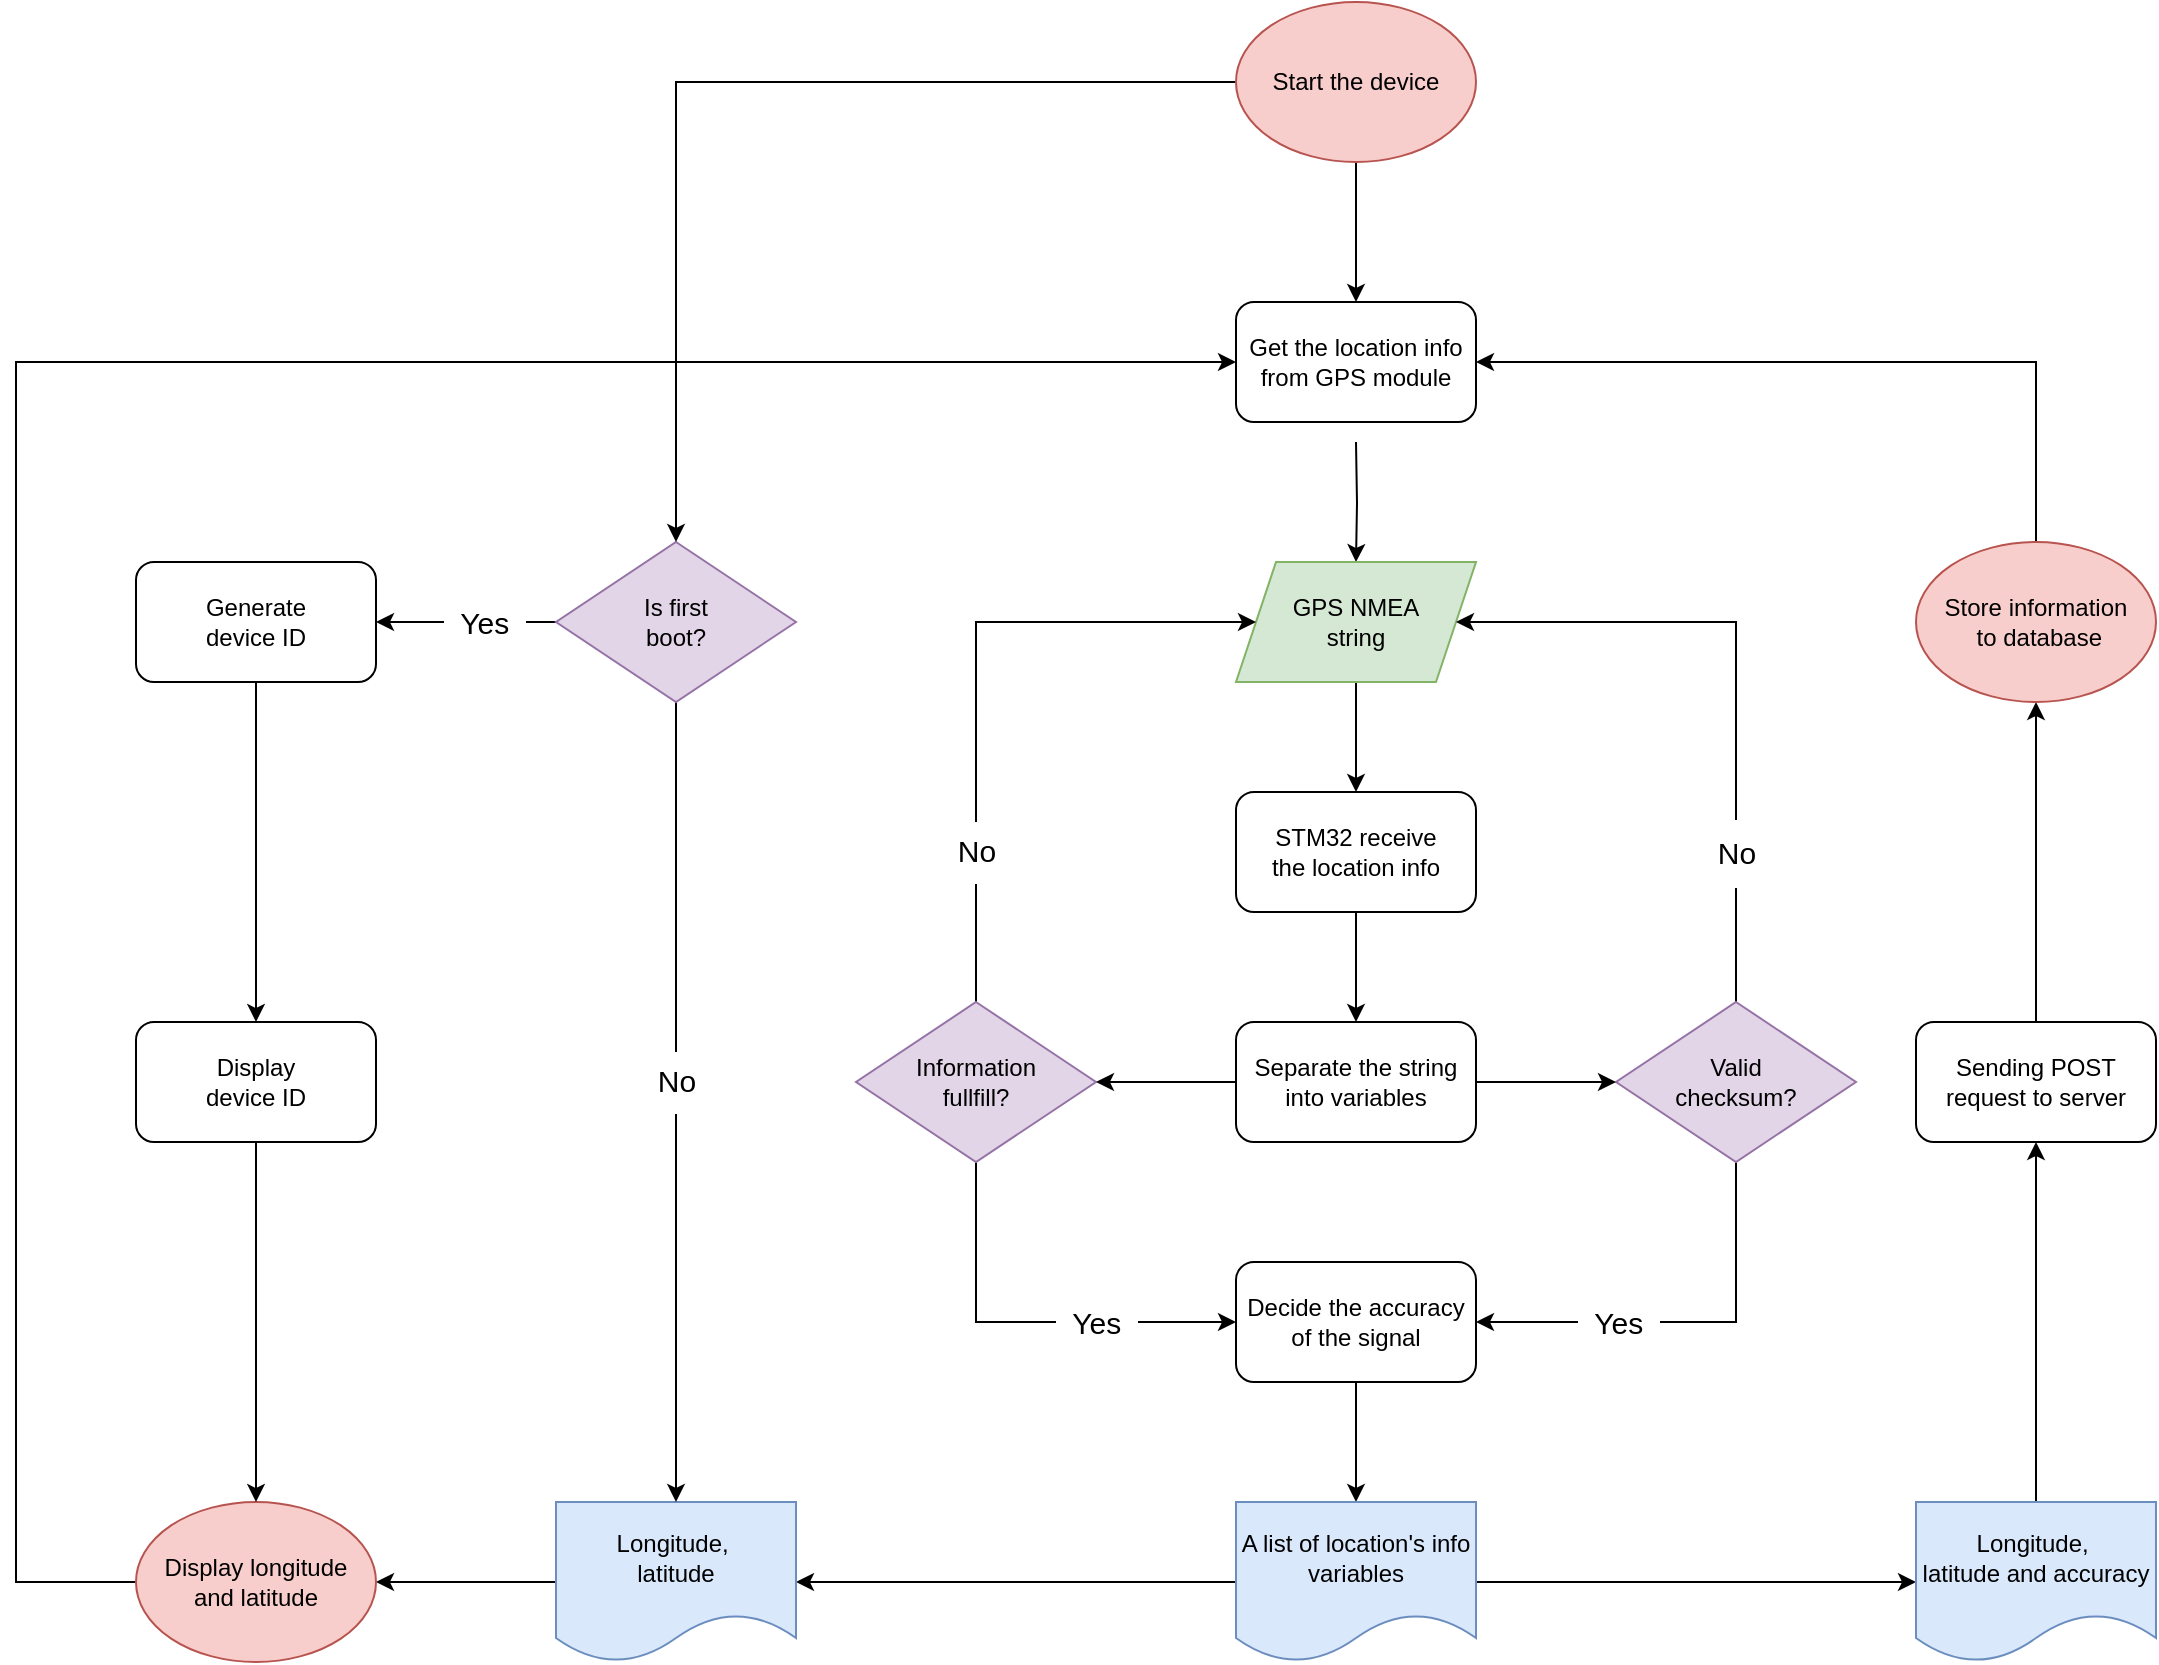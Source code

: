 <mxfile version="24.4.4" type="github">
  <diagram id="C5RBs43oDa-KdzZeNtuy" name="Page-1">
    <mxGraphModel dx="2965" dy="1102" grid="1" gridSize="10" guides="1" tooltips="1" connect="1" arrows="1" fold="1" page="1" pageScale="1" pageWidth="827" pageHeight="1169" math="0" shadow="0">
      <root>
        <mxCell id="WIyWlLk6GJQsqaUBKTNV-0" />
        <mxCell id="WIyWlLk6GJQsqaUBKTNV-1" parent="WIyWlLk6GJQsqaUBKTNV-0" />
        <mxCell id="QY73PnqL0mvaGSdbM-cA-14" value="" style="edgeStyle=orthogonalEdgeStyle;rounded=0;orthogonalLoop=1;jettySize=auto;html=1;" edge="1" parent="WIyWlLk6GJQsqaUBKTNV-1" target="QY73PnqL0mvaGSdbM-cA-1">
          <mxGeometry relative="1" as="geometry">
            <mxPoint x="360" y="410.0" as="sourcePoint" />
          </mxGeometry>
        </mxCell>
        <mxCell id="QY73PnqL0mvaGSdbM-cA-37" style="edgeStyle=orthogonalEdgeStyle;rounded=0;orthogonalLoop=1;jettySize=auto;html=1;entryX=1;entryY=0.5;entryDx=0;entryDy=0;" edge="1" parent="WIyWlLk6GJQsqaUBKTNV-1" source="QY73PnqL0mvaGSdbM-cA-40" target="QY73PnqL0mvaGSdbM-cA-36">
          <mxGeometry relative="1" as="geometry">
            <Array as="points">
              <mxPoint x="-120" y="500" />
              <mxPoint x="-120" y="500" />
            </Array>
          </mxGeometry>
        </mxCell>
        <mxCell id="QY73PnqL0mvaGSdbM-cA-43" value="&lt;p style=&quot;line-height: 80%;&quot;&gt;&lt;/p&gt;&lt;font style=&quot;font-size: 15px;&quot;&gt;&amp;nbsp; Yes&amp;nbsp;&amp;nbsp; &lt;br&gt;&lt;/font&gt;&lt;p&gt;&lt;/p&gt;" style="edgeLabel;html=1;align=center;verticalAlign=middle;resizable=0;points=[];" vertex="1" connectable="0" parent="QY73PnqL0mvaGSdbM-cA-37">
          <mxGeometry x="-0.25" y="2" relative="1" as="geometry">
            <mxPoint x="-2" y="-2" as="offset" />
          </mxGeometry>
        </mxCell>
        <mxCell id="QY73PnqL0mvaGSdbM-cA-7" value="" style="edgeStyle=orthogonalEdgeStyle;rounded=0;orthogonalLoop=1;jettySize=auto;html=1;" edge="1" parent="WIyWlLk6GJQsqaUBKTNV-1" source="QY73PnqL0mvaGSdbM-cA-1" target="QY73PnqL0mvaGSdbM-cA-6">
          <mxGeometry relative="1" as="geometry" />
        </mxCell>
        <mxCell id="QY73PnqL0mvaGSdbM-cA-1" value="&lt;div&gt;GPS NMEA&lt;/div&gt;&lt;div&gt;string&lt;br&gt;&lt;/div&gt;" style="shape=parallelogram;perimeter=parallelogramPerimeter;whiteSpace=wrap;html=1;fixedSize=1;fillColor=#d5e8d4;strokeColor=#82b366;" vertex="1" parent="WIyWlLk6GJQsqaUBKTNV-1">
          <mxGeometry x="300" y="470" width="120" height="60" as="geometry" />
        </mxCell>
        <mxCell id="QY73PnqL0mvaGSdbM-cA-10" style="edgeStyle=orthogonalEdgeStyle;rounded=0;orthogonalLoop=1;jettySize=auto;html=1;entryX=1;entryY=0.5;entryDx=0;entryDy=0;" edge="1" parent="WIyWlLk6GJQsqaUBKTNV-1" source="QY73PnqL0mvaGSdbM-cA-4" target="QY73PnqL0mvaGSdbM-cA-1">
          <mxGeometry relative="1" as="geometry">
            <Array as="points">
              <mxPoint x="550" y="500" />
            </Array>
          </mxGeometry>
        </mxCell>
        <mxCell id="QY73PnqL0mvaGSdbM-cA-11" value="&lt;p style=&quot;line-height: 80%;&quot;&gt;&lt;/p&gt;&lt;div style=&quot;font-size: 15px; line-height: 80%;&quot;&gt;No&lt;/div&gt;&lt;p&gt;&lt;/p&gt;" style="edgeLabel;html=1;align=center;verticalAlign=middle;resizable=0;points=[];" vertex="1" connectable="0" parent="QY73PnqL0mvaGSdbM-cA-10">
          <mxGeometry x="-0.688" y="-2" relative="1" as="geometry">
            <mxPoint x="-2" y="-24" as="offset" />
          </mxGeometry>
        </mxCell>
        <mxCell id="QY73PnqL0mvaGSdbM-cA-32" style="edgeStyle=orthogonalEdgeStyle;rounded=0;orthogonalLoop=1;jettySize=auto;html=1;entryX=1;entryY=0.5;entryDx=0;entryDy=0;" edge="1" parent="WIyWlLk6GJQsqaUBKTNV-1" source="QY73PnqL0mvaGSdbM-cA-4" target="QY73PnqL0mvaGSdbM-cA-24">
          <mxGeometry relative="1" as="geometry">
            <Array as="points">
              <mxPoint x="550" y="850" />
            </Array>
          </mxGeometry>
        </mxCell>
        <mxCell id="QY73PnqL0mvaGSdbM-cA-34" value="&lt;font style=&quot;font-size: 15px;&quot;&gt;&amp;nbsp; Yes&amp;nbsp;&amp;nbsp; &lt;br&gt;&lt;/font&gt;" style="edgeLabel;html=1;align=center;verticalAlign=middle;resizable=0;points=[];" vertex="1" connectable="0" parent="QY73PnqL0mvaGSdbM-cA-32">
          <mxGeometry x="0.424" relative="1" as="geometry">
            <mxPoint x="10" as="offset" />
          </mxGeometry>
        </mxCell>
        <mxCell id="QY73PnqL0mvaGSdbM-cA-4" value="&lt;div&gt;Valid&lt;/div&gt;&lt;div&gt;checksum?&lt;br&gt;&lt;/div&gt;" style="rhombus;whiteSpace=wrap;html=1;fillColor=#e1d5e7;strokeColor=#9673a6;" vertex="1" parent="WIyWlLk6GJQsqaUBKTNV-1">
          <mxGeometry x="490" y="690" width="120" height="80" as="geometry" />
        </mxCell>
        <mxCell id="QY73PnqL0mvaGSdbM-cA-8" style="edgeStyle=orthogonalEdgeStyle;rounded=0;orthogonalLoop=1;jettySize=auto;html=1;entryX=0;entryY=0.5;entryDx=0;entryDy=0;" edge="1" parent="WIyWlLk6GJQsqaUBKTNV-1" source="QY73PnqL0mvaGSdbM-cA-5" target="QY73PnqL0mvaGSdbM-cA-1">
          <mxGeometry relative="1" as="geometry">
            <Array as="points">
              <mxPoint x="170" y="500" />
            </Array>
          </mxGeometry>
        </mxCell>
        <mxCell id="QY73PnqL0mvaGSdbM-cA-12" value="&lt;p style=&quot;line-height: 80%;&quot;&gt;&lt;font style=&quot;font-size: 15px;&quot;&gt;No&lt;/font&gt;&lt;/p&gt;" style="edgeLabel;html=1;align=center;verticalAlign=middle;resizable=0;points=[];" vertex="1" connectable="0" parent="QY73PnqL0mvaGSdbM-cA-8">
          <mxGeometry x="-0.634" relative="1" as="geometry">
            <mxPoint y="-15" as="offset" />
          </mxGeometry>
        </mxCell>
        <mxCell id="QY73PnqL0mvaGSdbM-cA-31" style="edgeStyle=orthogonalEdgeStyle;rounded=0;orthogonalLoop=1;jettySize=auto;html=1;entryX=0;entryY=0.5;entryDx=0;entryDy=0;" edge="1" parent="WIyWlLk6GJQsqaUBKTNV-1" source="QY73PnqL0mvaGSdbM-cA-5" target="QY73PnqL0mvaGSdbM-cA-24">
          <mxGeometry relative="1" as="geometry">
            <Array as="points">
              <mxPoint x="170" y="850" />
            </Array>
          </mxGeometry>
        </mxCell>
        <mxCell id="QY73PnqL0mvaGSdbM-cA-33" value="&lt;font style=&quot;font-size: 15px;&quot;&gt;&amp;nbsp; Yes&amp;nbsp;&amp;nbsp; &lt;br&gt;&lt;/font&gt;" style="edgeLabel;html=1;align=center;verticalAlign=middle;resizable=0;points=[];" vertex="1" connectable="0" parent="QY73PnqL0mvaGSdbM-cA-31">
          <mxGeometry x="0.229" y="-1" relative="1" as="geometry">
            <mxPoint x="11" y="-1" as="offset" />
          </mxGeometry>
        </mxCell>
        <mxCell id="QY73PnqL0mvaGSdbM-cA-5" value="&lt;div&gt;Information&lt;/div&gt;&lt;div&gt;fullfill?&lt;br&gt;&lt;/div&gt;" style="rhombus;whiteSpace=wrap;html=1;fillColor=#e1d5e7;strokeColor=#9673a6;" vertex="1" parent="WIyWlLk6GJQsqaUBKTNV-1">
          <mxGeometry x="110" y="690" width="120" height="80" as="geometry" />
        </mxCell>
        <mxCell id="QY73PnqL0mvaGSdbM-cA-21" value="" style="edgeStyle=orthogonalEdgeStyle;rounded=0;orthogonalLoop=1;jettySize=auto;html=1;" edge="1" parent="WIyWlLk6GJQsqaUBKTNV-1" source="QY73PnqL0mvaGSdbM-cA-6" target="QY73PnqL0mvaGSdbM-cA-13">
          <mxGeometry relative="1" as="geometry" />
        </mxCell>
        <mxCell id="QY73PnqL0mvaGSdbM-cA-6" value="&lt;div&gt;STM32 receive&lt;/div&gt;&lt;div&gt;the location info&lt;br&gt;&lt;/div&gt;" style="rounded=1;whiteSpace=wrap;html=1;" vertex="1" parent="WIyWlLk6GJQsqaUBKTNV-1">
          <mxGeometry x="300" y="585" width="120" height="60" as="geometry" />
        </mxCell>
        <mxCell id="QY73PnqL0mvaGSdbM-cA-22" value="" style="edgeStyle=orthogonalEdgeStyle;rounded=0;orthogonalLoop=1;jettySize=auto;html=1;" edge="1" parent="WIyWlLk6GJQsqaUBKTNV-1" source="QY73PnqL0mvaGSdbM-cA-13" target="QY73PnqL0mvaGSdbM-cA-5">
          <mxGeometry relative="1" as="geometry" />
        </mxCell>
        <mxCell id="QY73PnqL0mvaGSdbM-cA-23" value="" style="edgeStyle=orthogonalEdgeStyle;rounded=0;orthogonalLoop=1;jettySize=auto;html=1;" edge="1" parent="WIyWlLk6GJQsqaUBKTNV-1" source="QY73PnqL0mvaGSdbM-cA-13" target="QY73PnqL0mvaGSdbM-cA-4">
          <mxGeometry relative="1" as="geometry" />
        </mxCell>
        <mxCell id="QY73PnqL0mvaGSdbM-cA-13" value="Separate the string into variables" style="rounded=1;whiteSpace=wrap;html=1;" vertex="1" parent="WIyWlLk6GJQsqaUBKTNV-1">
          <mxGeometry x="300" y="700" width="120" height="60" as="geometry" />
        </mxCell>
        <mxCell id="QY73PnqL0mvaGSdbM-cA-29" value="" style="edgeStyle=orthogonalEdgeStyle;rounded=0;orthogonalLoop=1;jettySize=auto;html=1;" edge="1" parent="WIyWlLk6GJQsqaUBKTNV-1" source="QY73PnqL0mvaGSdbM-cA-24" target="QY73PnqL0mvaGSdbM-cA-28">
          <mxGeometry relative="1" as="geometry" />
        </mxCell>
        <mxCell id="QY73PnqL0mvaGSdbM-cA-24" value="Decide the accuracy of the signal" style="rounded=1;whiteSpace=wrap;html=1;" vertex="1" parent="WIyWlLk6GJQsqaUBKTNV-1">
          <mxGeometry x="300" y="820" width="120" height="60" as="geometry" />
        </mxCell>
        <mxCell id="QY73PnqL0mvaGSdbM-cA-39" style="edgeStyle=orthogonalEdgeStyle;rounded=0;orthogonalLoop=1;jettySize=auto;html=1;entryX=1;entryY=0.5;entryDx=0;entryDy=0;" edge="1" parent="WIyWlLk6GJQsqaUBKTNV-1" source="QY73PnqL0mvaGSdbM-cA-28" target="QY73PnqL0mvaGSdbM-cA-35">
          <mxGeometry relative="1" as="geometry" />
        </mxCell>
        <mxCell id="QY73PnqL0mvaGSdbM-cA-52" style="edgeStyle=orthogonalEdgeStyle;rounded=0;orthogonalLoop=1;jettySize=auto;html=1;entryX=0;entryY=0.5;entryDx=0;entryDy=0;" edge="1" parent="WIyWlLk6GJQsqaUBKTNV-1" source="QY73PnqL0mvaGSdbM-cA-28" target="QY73PnqL0mvaGSdbM-cA-51">
          <mxGeometry relative="1" as="geometry" />
        </mxCell>
        <mxCell id="QY73PnqL0mvaGSdbM-cA-28" value="A list of location&#39;s info variables" style="shape=document;whiteSpace=wrap;html=1;boundedLbl=1;fillColor=#dae8fc;strokeColor=#6c8ebf;" vertex="1" parent="WIyWlLk6GJQsqaUBKTNV-1">
          <mxGeometry x="300" y="940" width="120" height="80" as="geometry" />
        </mxCell>
        <mxCell id="QY73PnqL0mvaGSdbM-cA-45" style="edgeStyle=orthogonalEdgeStyle;rounded=0;orthogonalLoop=1;jettySize=auto;html=1;entryX=1;entryY=0.5;entryDx=0;entryDy=0;" edge="1" parent="WIyWlLk6GJQsqaUBKTNV-1" source="QY73PnqL0mvaGSdbM-cA-35" target="QY73PnqL0mvaGSdbM-cA-44">
          <mxGeometry relative="1" as="geometry" />
        </mxCell>
        <mxCell id="QY73PnqL0mvaGSdbM-cA-35" value="&lt;div&gt;Longitude,&amp;nbsp;&lt;/div&gt;&lt;div&gt;latitude&lt;/div&gt;" style="shape=document;whiteSpace=wrap;html=1;boundedLbl=1;fillColor=#dae8fc;strokeColor=#6c8ebf;" vertex="1" parent="WIyWlLk6GJQsqaUBKTNV-1">
          <mxGeometry x="-40" y="940" width="120" height="80" as="geometry" />
        </mxCell>
        <mxCell id="QY73PnqL0mvaGSdbM-cA-47" style="edgeStyle=orthogonalEdgeStyle;rounded=0;orthogonalLoop=1;jettySize=auto;html=1;entryX=0.5;entryY=0;entryDx=0;entryDy=0;" edge="1" parent="WIyWlLk6GJQsqaUBKTNV-1" source="QY73PnqL0mvaGSdbM-cA-36" target="QY73PnqL0mvaGSdbM-cA-46">
          <mxGeometry relative="1" as="geometry" />
        </mxCell>
        <mxCell id="QY73PnqL0mvaGSdbM-cA-36" value="&lt;div&gt;Generate&lt;/div&gt;&lt;div&gt;device ID&lt;br&gt;&lt;/div&gt;" style="rounded=1;whiteSpace=wrap;html=1;" vertex="1" parent="WIyWlLk6GJQsqaUBKTNV-1">
          <mxGeometry x="-250" y="470" width="120" height="60" as="geometry" />
        </mxCell>
        <mxCell id="QY73PnqL0mvaGSdbM-cA-49" style="edgeStyle=orthogonalEdgeStyle;rounded=0;orthogonalLoop=1;jettySize=auto;html=1;entryX=0.5;entryY=0;entryDx=0;entryDy=0;" edge="1" parent="WIyWlLk6GJQsqaUBKTNV-1" source="QY73PnqL0mvaGSdbM-cA-40" target="QY73PnqL0mvaGSdbM-cA-35">
          <mxGeometry relative="1" as="geometry" />
        </mxCell>
        <mxCell id="QY73PnqL0mvaGSdbM-cA-50" value="&lt;p style=&quot;line-height: 80%;&quot;&gt;&lt;font style=&quot;font-size: 15px;&quot;&gt;No&lt;/font&gt;&lt;/p&gt;" style="edgeLabel;html=1;align=center;verticalAlign=middle;resizable=0;points=[];" vertex="1" connectable="0" parent="QY73PnqL0mvaGSdbM-cA-49">
          <mxGeometry x="-0.06" y="1" relative="1" as="geometry">
            <mxPoint x="-1" y="2" as="offset" />
          </mxGeometry>
        </mxCell>
        <mxCell id="QY73PnqL0mvaGSdbM-cA-40" value="&lt;div&gt;Is first&lt;/div&gt;&lt;div&gt;boot?&lt;br&gt;&lt;/div&gt;" style="rhombus;whiteSpace=wrap;html=1;fillColor=#e1d5e7;strokeColor=#9673a6;" vertex="1" parent="WIyWlLk6GJQsqaUBKTNV-1">
          <mxGeometry x="-40" y="460" width="120" height="80" as="geometry" />
        </mxCell>
        <mxCell id="QY73PnqL0mvaGSdbM-cA-63" style="edgeStyle=orthogonalEdgeStyle;rounded=0;orthogonalLoop=1;jettySize=auto;html=1;entryX=0;entryY=0.5;entryDx=0;entryDy=0;" edge="1" parent="WIyWlLk6GJQsqaUBKTNV-1" source="QY73PnqL0mvaGSdbM-cA-44" target="QY73PnqL0mvaGSdbM-cA-59">
          <mxGeometry relative="1" as="geometry">
            <Array as="points">
              <mxPoint x="-310" y="980" />
              <mxPoint x="-310" y="370" />
            </Array>
          </mxGeometry>
        </mxCell>
        <mxCell id="QY73PnqL0mvaGSdbM-cA-44" value="&lt;div&gt;Display longitude&lt;/div&gt;&lt;div&gt;and latitude&lt;br&gt;&lt;/div&gt;" style="ellipse;whiteSpace=wrap;html=1;fillColor=#f8cecc;strokeColor=#b85450;" vertex="1" parent="WIyWlLk6GJQsqaUBKTNV-1">
          <mxGeometry x="-250" y="940" width="120" height="80" as="geometry" />
        </mxCell>
        <mxCell id="QY73PnqL0mvaGSdbM-cA-48" style="edgeStyle=orthogonalEdgeStyle;rounded=0;orthogonalLoop=1;jettySize=auto;html=1;entryX=0.5;entryY=0;entryDx=0;entryDy=0;" edge="1" parent="WIyWlLk6GJQsqaUBKTNV-1" source="QY73PnqL0mvaGSdbM-cA-46" target="QY73PnqL0mvaGSdbM-cA-44">
          <mxGeometry relative="1" as="geometry" />
        </mxCell>
        <mxCell id="QY73PnqL0mvaGSdbM-cA-46" value="&lt;div&gt;Display&lt;/div&gt;&lt;div&gt;device ID&lt;br&gt;&lt;/div&gt;" style="rounded=1;whiteSpace=wrap;html=1;" vertex="1" parent="WIyWlLk6GJQsqaUBKTNV-1">
          <mxGeometry x="-250" y="700" width="120" height="60" as="geometry" />
        </mxCell>
        <mxCell id="QY73PnqL0mvaGSdbM-cA-54" style="edgeStyle=orthogonalEdgeStyle;rounded=0;orthogonalLoop=1;jettySize=auto;html=1;entryX=0.5;entryY=1;entryDx=0;entryDy=0;" edge="1" parent="WIyWlLk6GJQsqaUBKTNV-1" source="QY73PnqL0mvaGSdbM-cA-51" target="QY73PnqL0mvaGSdbM-cA-53">
          <mxGeometry relative="1" as="geometry" />
        </mxCell>
        <mxCell id="QY73PnqL0mvaGSdbM-cA-51" value="&lt;div&gt;Longitude,&amp;nbsp;&lt;/div&gt;&lt;div&gt;latitude and accuracy&lt;br&gt;&lt;/div&gt;" style="shape=document;whiteSpace=wrap;html=1;boundedLbl=1;fillColor=#dae8fc;strokeColor=#6c8ebf;" vertex="1" parent="WIyWlLk6GJQsqaUBKTNV-1">
          <mxGeometry x="640" y="940" width="120" height="80" as="geometry" />
        </mxCell>
        <mxCell id="QY73PnqL0mvaGSdbM-cA-57" style="edgeStyle=orthogonalEdgeStyle;rounded=0;orthogonalLoop=1;jettySize=auto;html=1;entryX=0.5;entryY=1;entryDx=0;entryDy=0;" edge="1" parent="WIyWlLk6GJQsqaUBKTNV-1" source="QY73PnqL0mvaGSdbM-cA-53" target="QY73PnqL0mvaGSdbM-cA-56">
          <mxGeometry relative="1" as="geometry" />
        </mxCell>
        <mxCell id="QY73PnqL0mvaGSdbM-cA-53" value="Sending POST request to server" style="rounded=1;whiteSpace=wrap;html=1;" vertex="1" parent="WIyWlLk6GJQsqaUBKTNV-1">
          <mxGeometry x="640" y="700" width="120" height="60" as="geometry" />
        </mxCell>
        <mxCell id="QY73PnqL0mvaGSdbM-cA-62" style="edgeStyle=orthogonalEdgeStyle;rounded=0;orthogonalLoop=1;jettySize=auto;html=1;entryX=1;entryY=0.5;entryDx=0;entryDy=0;" edge="1" parent="WIyWlLk6GJQsqaUBKTNV-1" source="QY73PnqL0mvaGSdbM-cA-56" target="QY73PnqL0mvaGSdbM-cA-59">
          <mxGeometry relative="1" as="geometry">
            <Array as="points">
              <mxPoint x="700" y="370" />
            </Array>
          </mxGeometry>
        </mxCell>
        <mxCell id="QY73PnqL0mvaGSdbM-cA-56" value="&lt;div&gt;Store information&lt;/div&gt;&lt;div&gt;&amp;nbsp;to database&lt;/div&gt;" style="ellipse;whiteSpace=wrap;html=1;fillColor=#f8cecc;strokeColor=#b85450;" vertex="1" parent="WIyWlLk6GJQsqaUBKTNV-1">
          <mxGeometry x="640" y="460" width="120" height="80" as="geometry" />
        </mxCell>
        <mxCell id="QY73PnqL0mvaGSdbM-cA-60" value="" style="edgeStyle=orthogonalEdgeStyle;rounded=0;orthogonalLoop=1;jettySize=auto;html=1;" edge="1" parent="WIyWlLk6GJQsqaUBKTNV-1" source="QY73PnqL0mvaGSdbM-cA-58" target="QY73PnqL0mvaGSdbM-cA-59">
          <mxGeometry relative="1" as="geometry" />
        </mxCell>
        <mxCell id="QY73PnqL0mvaGSdbM-cA-61" style="edgeStyle=orthogonalEdgeStyle;rounded=0;orthogonalLoop=1;jettySize=auto;html=1;entryX=0.5;entryY=0;entryDx=0;entryDy=0;" edge="1" parent="WIyWlLk6GJQsqaUBKTNV-1" source="QY73PnqL0mvaGSdbM-cA-58" target="QY73PnqL0mvaGSdbM-cA-40">
          <mxGeometry relative="1" as="geometry" />
        </mxCell>
        <mxCell id="QY73PnqL0mvaGSdbM-cA-58" value="Start the device" style="ellipse;whiteSpace=wrap;html=1;fillColor=#f8cecc;strokeColor=#b85450;" vertex="1" parent="WIyWlLk6GJQsqaUBKTNV-1">
          <mxGeometry x="300" y="190" width="120" height="80" as="geometry" />
        </mxCell>
        <mxCell id="QY73PnqL0mvaGSdbM-cA-59" value="Get the location info from GPS module" style="rounded=1;whiteSpace=wrap;html=1;" vertex="1" parent="WIyWlLk6GJQsqaUBKTNV-1">
          <mxGeometry x="300" y="340" width="120" height="60" as="geometry" />
        </mxCell>
      </root>
    </mxGraphModel>
  </diagram>
</mxfile>
